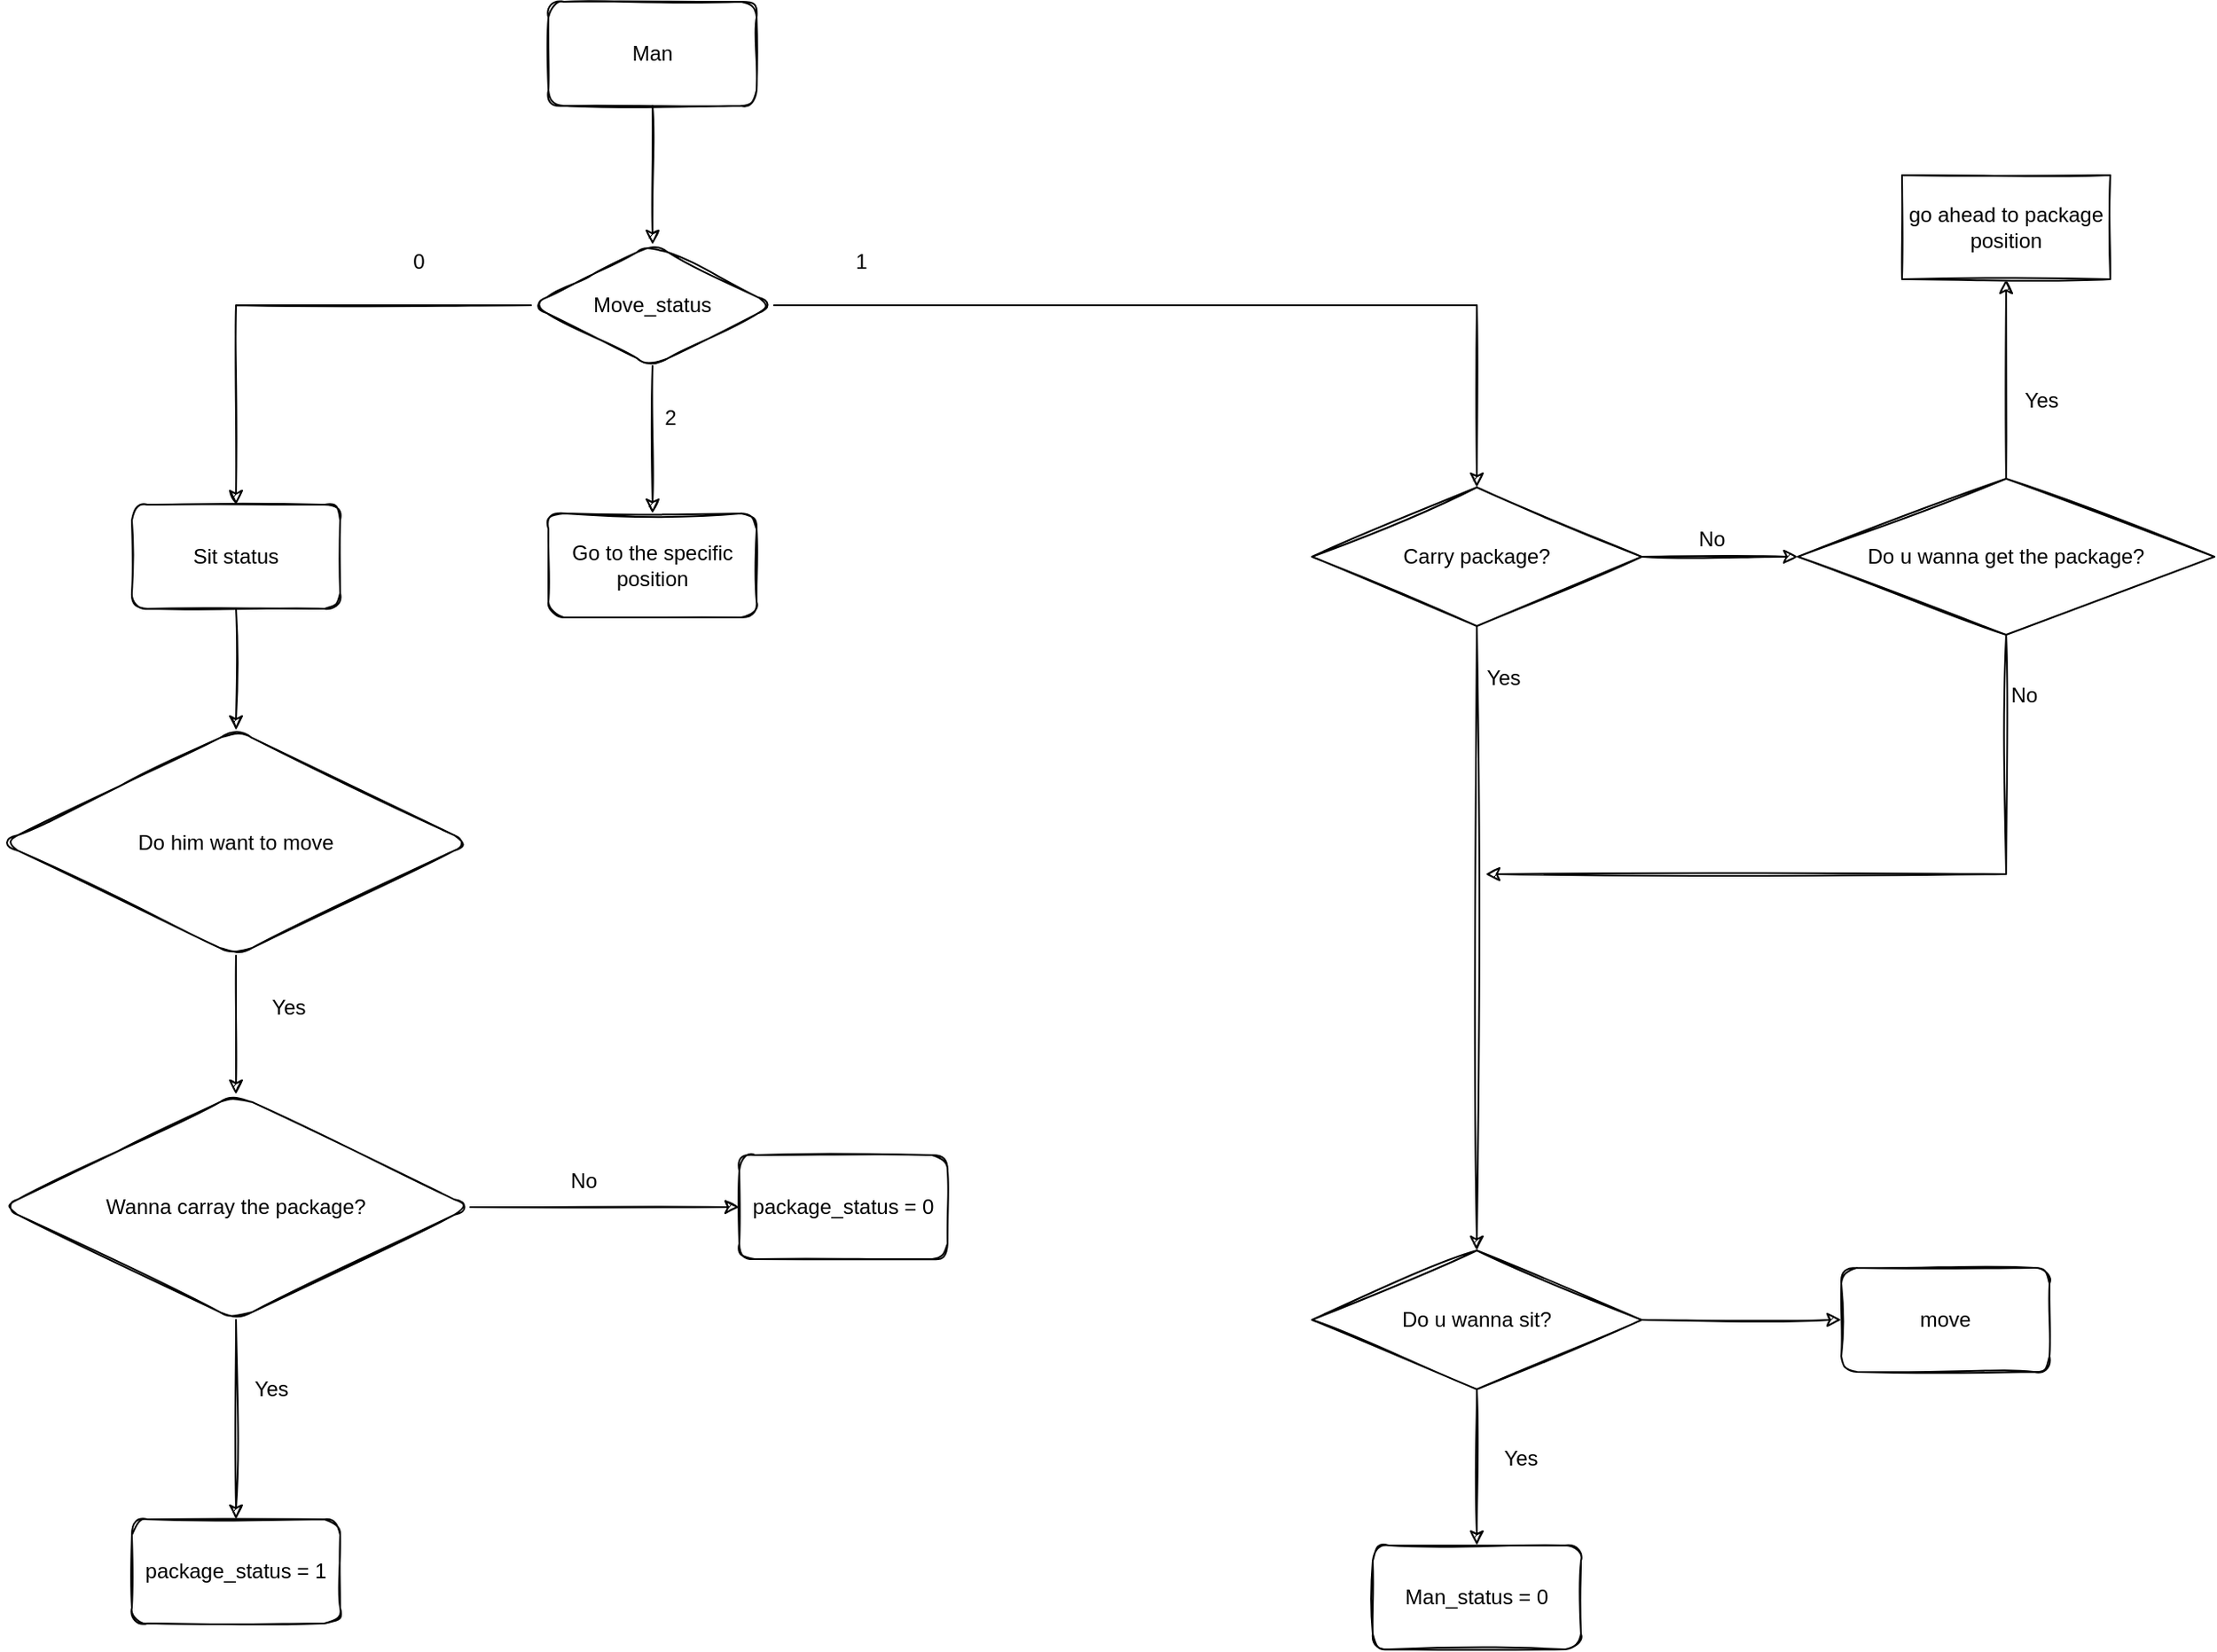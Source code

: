 <mxfile version="13.6.2" type="device"><diagram id="d9aI0Vj5hpoMMKjHLXLx" name="Page-1"><mxGraphModel dx="1395" dy="1029" grid="1" gridSize="10" guides="1" tooltips="1" connect="1" arrows="1" fold="1" page="1" pageScale="1" pageWidth="19200" pageHeight="12000" math="0" shadow="0"><root><mxCell id="0"/><mxCell id="1" parent="0"/><mxCell id="A7awu_bjPUZqUjfe6-p_-3" value="" style="edgeStyle=orthogonalEdgeStyle;rounded=0;orthogonalLoop=1;jettySize=auto;html=1;sketch=1;" edge="1" parent="1" source="A7awu_bjPUZqUjfe6-p_-1" target="A7awu_bjPUZqUjfe6-p_-2"><mxGeometry relative="1" as="geometry"/></mxCell><mxCell id="A7awu_bjPUZqUjfe6-p_-1" value="Man" style="rounded=1;whiteSpace=wrap;html=1;sketch=1;" vertex="1" parent="1"><mxGeometry x="490" y="150" width="120" height="60" as="geometry"/></mxCell><mxCell id="A7awu_bjPUZqUjfe6-p_-4" style="edgeStyle=orthogonalEdgeStyle;rounded=0;orthogonalLoop=1;jettySize=auto;html=1;entryX=0.5;entryY=0;entryDx=0;entryDy=0;sketch=1;" edge="1" parent="1" source="A7awu_bjPUZqUjfe6-p_-2" target="A7awu_bjPUZqUjfe6-p_-6"><mxGeometry relative="1" as="geometry"><mxPoint x="710" y="400" as="targetPoint"/></mxGeometry></mxCell><mxCell id="A7awu_bjPUZqUjfe6-p_-10" style="edgeStyle=orthogonalEdgeStyle;rounded=0;orthogonalLoop=1;jettySize=auto;html=1;entryX=0.5;entryY=0;entryDx=0;entryDy=0;sketch=1;" edge="1" parent="1" source="A7awu_bjPUZqUjfe6-p_-2" target="A7awu_bjPUZqUjfe6-p_-12"><mxGeometry relative="1" as="geometry"><mxPoint x="345" y="430" as="targetPoint"/></mxGeometry></mxCell><mxCell id="A7awu_bjPUZqUjfe6-p_-44" value="" style="edgeStyle=orthogonalEdgeStyle;rounded=0;orthogonalLoop=1;jettySize=auto;html=1;sketch=1;" edge="1" parent="1" source="A7awu_bjPUZqUjfe6-p_-2" target="A7awu_bjPUZqUjfe6-p_-43"><mxGeometry relative="1" as="geometry"/></mxCell><mxCell id="A7awu_bjPUZqUjfe6-p_-2" value="Move_status" style="rhombus;whiteSpace=wrap;html=1;rounded=1;sketch=1;" vertex="1" parent="1"><mxGeometry x="480" y="290" width="140" height="70" as="geometry"/></mxCell><mxCell id="A7awu_bjPUZqUjfe6-p_-25" value="" style="edgeStyle=orthogonalEdgeStyle;rounded=0;orthogonalLoop=1;jettySize=auto;html=1;sketch=1;" edge="1" parent="1" source="A7awu_bjPUZqUjfe6-p_-6" target="A7awu_bjPUZqUjfe6-p_-24"><mxGeometry relative="1" as="geometry"/></mxCell><mxCell id="A7awu_bjPUZqUjfe6-p_-33" value="" style="edgeStyle=orthogonalEdgeStyle;rounded=0;orthogonalLoop=1;jettySize=auto;html=1;sketch=1;" edge="1" parent="1" source="A7awu_bjPUZqUjfe6-p_-6" target="A7awu_bjPUZqUjfe6-p_-32"><mxGeometry relative="1" as="geometry"/></mxCell><mxCell id="A7awu_bjPUZqUjfe6-p_-6" value="Carry package?" style="rhombus;whiteSpace=wrap;html=1;sketch=1;" vertex="1" parent="1"><mxGeometry x="930" y="430" width="190" height="80" as="geometry"/></mxCell><mxCell id="A7awu_bjPUZqUjfe6-p_-7" value="1" style="text;html=1;align=center;verticalAlign=middle;resizable=0;points=[];autosize=1;sketch=1;" vertex="1" parent="1"><mxGeometry x="660" y="290" width="20" height="20" as="geometry"/></mxCell><mxCell id="A7awu_bjPUZqUjfe6-p_-11" value="0" style="text;html=1;align=center;verticalAlign=middle;resizable=0;points=[];autosize=1;sketch=1;" vertex="1" parent="1"><mxGeometry x="405" y="290" width="20" height="20" as="geometry"/></mxCell><mxCell id="A7awu_bjPUZqUjfe6-p_-14" value="" style="edgeStyle=orthogonalEdgeStyle;rounded=0;orthogonalLoop=1;jettySize=auto;html=1;sketch=1;" edge="1" parent="1" source="A7awu_bjPUZqUjfe6-p_-12" target="A7awu_bjPUZqUjfe6-p_-13"><mxGeometry relative="1" as="geometry"/></mxCell><mxCell id="A7awu_bjPUZqUjfe6-p_-12" value="Sit status" style="rounded=1;whiteSpace=wrap;html=1;sketch=1;" vertex="1" parent="1"><mxGeometry x="250" y="440" width="120" height="60" as="geometry"/></mxCell><mxCell id="A7awu_bjPUZqUjfe6-p_-16" value="" style="edgeStyle=orthogonalEdgeStyle;rounded=0;orthogonalLoop=1;jettySize=auto;html=1;sketch=1;" edge="1" parent="1" source="A7awu_bjPUZqUjfe6-p_-13" target="A7awu_bjPUZqUjfe6-p_-15"><mxGeometry relative="1" as="geometry"/></mxCell><mxCell id="A7awu_bjPUZqUjfe6-p_-13" value="Do him want to move" style="rhombus;whiteSpace=wrap;html=1;rounded=1;sketch=1;" vertex="1" parent="1"><mxGeometry x="175" y="570" width="270" height="130" as="geometry"/></mxCell><mxCell id="A7awu_bjPUZqUjfe6-p_-19" value="" style="edgeStyle=orthogonalEdgeStyle;rounded=0;orthogonalLoop=1;jettySize=auto;html=1;sketch=1;" edge="1" parent="1" source="A7awu_bjPUZqUjfe6-p_-15" target="A7awu_bjPUZqUjfe6-p_-18"><mxGeometry relative="1" as="geometry"/></mxCell><mxCell id="A7awu_bjPUZqUjfe6-p_-22" value="" style="edgeStyle=orthogonalEdgeStyle;rounded=0;orthogonalLoop=1;jettySize=auto;html=1;sketch=1;" edge="1" parent="1" source="A7awu_bjPUZqUjfe6-p_-15" target="A7awu_bjPUZqUjfe6-p_-21"><mxGeometry relative="1" as="geometry"/></mxCell><mxCell id="A7awu_bjPUZqUjfe6-p_-15" value="Wanna carray the package?" style="rhombus;whiteSpace=wrap;html=1;rounded=1;sketch=1;" vertex="1" parent="1"><mxGeometry x="175" y="780" width="270" height="130" as="geometry"/></mxCell><mxCell id="A7awu_bjPUZqUjfe6-p_-17" value="Yes" style="text;html=1;align=center;verticalAlign=middle;resizable=0;points=[];autosize=1;sketch=1;" vertex="1" parent="1"><mxGeometry x="320" y="720" width="40" height="20" as="geometry"/></mxCell><mxCell id="A7awu_bjPUZqUjfe6-p_-18" value="package_status = 1" style="whiteSpace=wrap;html=1;rounded=1;sketch=1;" vertex="1" parent="1"><mxGeometry x="250" y="1025" width="120" height="60" as="geometry"/></mxCell><mxCell id="A7awu_bjPUZqUjfe6-p_-20" value="Yes" style="text;html=1;align=center;verticalAlign=middle;resizable=0;points=[];autosize=1;sketch=1;" vertex="1" parent="1"><mxGeometry x="310" y="940" width="40" height="20" as="geometry"/></mxCell><mxCell id="A7awu_bjPUZqUjfe6-p_-21" value="package_status = 0" style="whiteSpace=wrap;html=1;rounded=1;sketch=1;" vertex="1" parent="1"><mxGeometry x="600" y="815" width="120" height="60" as="geometry"/></mxCell><mxCell id="A7awu_bjPUZqUjfe6-p_-23" value="No" style="text;html=1;align=center;verticalAlign=middle;resizable=0;points=[];autosize=1;sketch=1;" vertex="1" parent="1"><mxGeometry x="495" y="820" width="30" height="20" as="geometry"/></mxCell><mxCell id="A7awu_bjPUZqUjfe6-p_-28" value="" style="edgeStyle=orthogonalEdgeStyle;rounded=0;orthogonalLoop=1;jettySize=auto;html=1;sketch=1;" edge="1" parent="1" source="A7awu_bjPUZqUjfe6-p_-24" target="A7awu_bjPUZqUjfe6-p_-27"><mxGeometry relative="1" as="geometry"/></mxCell><mxCell id="A7awu_bjPUZqUjfe6-p_-31" value="" style="edgeStyle=orthogonalEdgeStyle;rounded=0;orthogonalLoop=1;jettySize=auto;html=1;sketch=1;" edge="1" parent="1" source="A7awu_bjPUZqUjfe6-p_-24" target="A7awu_bjPUZqUjfe6-p_-30"><mxGeometry relative="1" as="geometry"/></mxCell><mxCell id="A7awu_bjPUZqUjfe6-p_-24" value="Do u wanna sit?" style="rhombus;whiteSpace=wrap;html=1;sketch=1;" vertex="1" parent="1"><mxGeometry x="930" y="870" width="190" height="80" as="geometry"/></mxCell><mxCell id="A7awu_bjPUZqUjfe6-p_-26" value="Yes" style="text;html=1;align=center;verticalAlign=middle;resizable=0;points=[];autosize=1;sketch=1;" vertex="1" parent="1"><mxGeometry x="1020" y="530" width="40" height="20" as="geometry"/></mxCell><mxCell id="A7awu_bjPUZqUjfe6-p_-27" value="Man_status = 0" style="whiteSpace=wrap;html=1;rounded=1;sketch=1;" vertex="1" parent="1"><mxGeometry x="965" y="1040" width="120" height="60" as="geometry"/></mxCell><mxCell id="A7awu_bjPUZqUjfe6-p_-29" value="Yes" style="text;html=1;align=center;verticalAlign=middle;resizable=0;points=[];autosize=1;sketch=1;" vertex="1" parent="1"><mxGeometry x="1030" y="980" width="40" height="20" as="geometry"/></mxCell><mxCell id="A7awu_bjPUZqUjfe6-p_-30" value="move" style="whiteSpace=wrap;html=1;rounded=1;sketch=1;" vertex="1" parent="1"><mxGeometry x="1235" y="880" width="120" height="60" as="geometry"/></mxCell><mxCell id="A7awu_bjPUZqUjfe6-p_-36" value="" style="edgeStyle=orthogonalEdgeStyle;rounded=0;orthogonalLoop=1;jettySize=auto;html=1;sketch=1;" edge="1" parent="1" source="A7awu_bjPUZqUjfe6-p_-32" target="A7awu_bjPUZqUjfe6-p_-35"><mxGeometry relative="1" as="geometry"/></mxCell><mxCell id="A7awu_bjPUZqUjfe6-p_-41" style="edgeStyle=orthogonalEdgeStyle;rounded=0;orthogonalLoop=1;jettySize=auto;html=1;sketch=1;" edge="1" parent="1" source="A7awu_bjPUZqUjfe6-p_-32"><mxGeometry relative="1" as="geometry"><mxPoint x="1030" y="653" as="targetPoint"/><Array as="points"><mxPoint x="1330" y="653"/></Array></mxGeometry></mxCell><mxCell id="A7awu_bjPUZqUjfe6-p_-32" value="Do u wanna get the package?" style="rhombus;whiteSpace=wrap;html=1;sketch=1;" vertex="1" parent="1"><mxGeometry x="1210" y="425" width="240" height="90" as="geometry"/></mxCell><mxCell id="A7awu_bjPUZqUjfe6-p_-34" value="No" style="text;html=1;align=center;verticalAlign=middle;resizable=0;points=[];autosize=1;sketch=1;" vertex="1" parent="1"><mxGeometry x="1145" y="450" width="30" height="20" as="geometry"/></mxCell><mxCell id="A7awu_bjPUZqUjfe6-p_-35" value="go ahead to package position" style="whiteSpace=wrap;html=1;sketch=1;" vertex="1" parent="1"><mxGeometry x="1270" y="250" width="120" height="60" as="geometry"/></mxCell><mxCell id="A7awu_bjPUZqUjfe6-p_-37" value="Yes" style="text;html=1;align=center;verticalAlign=middle;resizable=0;points=[];autosize=1;sketch=1;" vertex="1" parent="1"><mxGeometry x="1330" y="370" width="40" height="20" as="geometry"/></mxCell><mxCell id="A7awu_bjPUZqUjfe6-p_-42" value="No" style="text;html=1;align=center;verticalAlign=middle;resizable=0;points=[];autosize=1;sketch=1;" vertex="1" parent="1"><mxGeometry x="1325" y="540" width="30" height="20" as="geometry"/></mxCell><mxCell id="A7awu_bjPUZqUjfe6-p_-43" value="Go to the specific position" style="whiteSpace=wrap;html=1;rounded=1;sketch=1;" vertex="1" parent="1"><mxGeometry x="490" y="445" width="120" height="60" as="geometry"/></mxCell><mxCell id="A7awu_bjPUZqUjfe6-p_-45" value="2" style="text;html=1;align=center;verticalAlign=middle;resizable=0;points=[];autosize=1;sketch=1;" vertex="1" parent="1"><mxGeometry x="550" y="380" width="20" height="20" as="geometry"/></mxCell></root></mxGraphModel></diagram></mxfile>